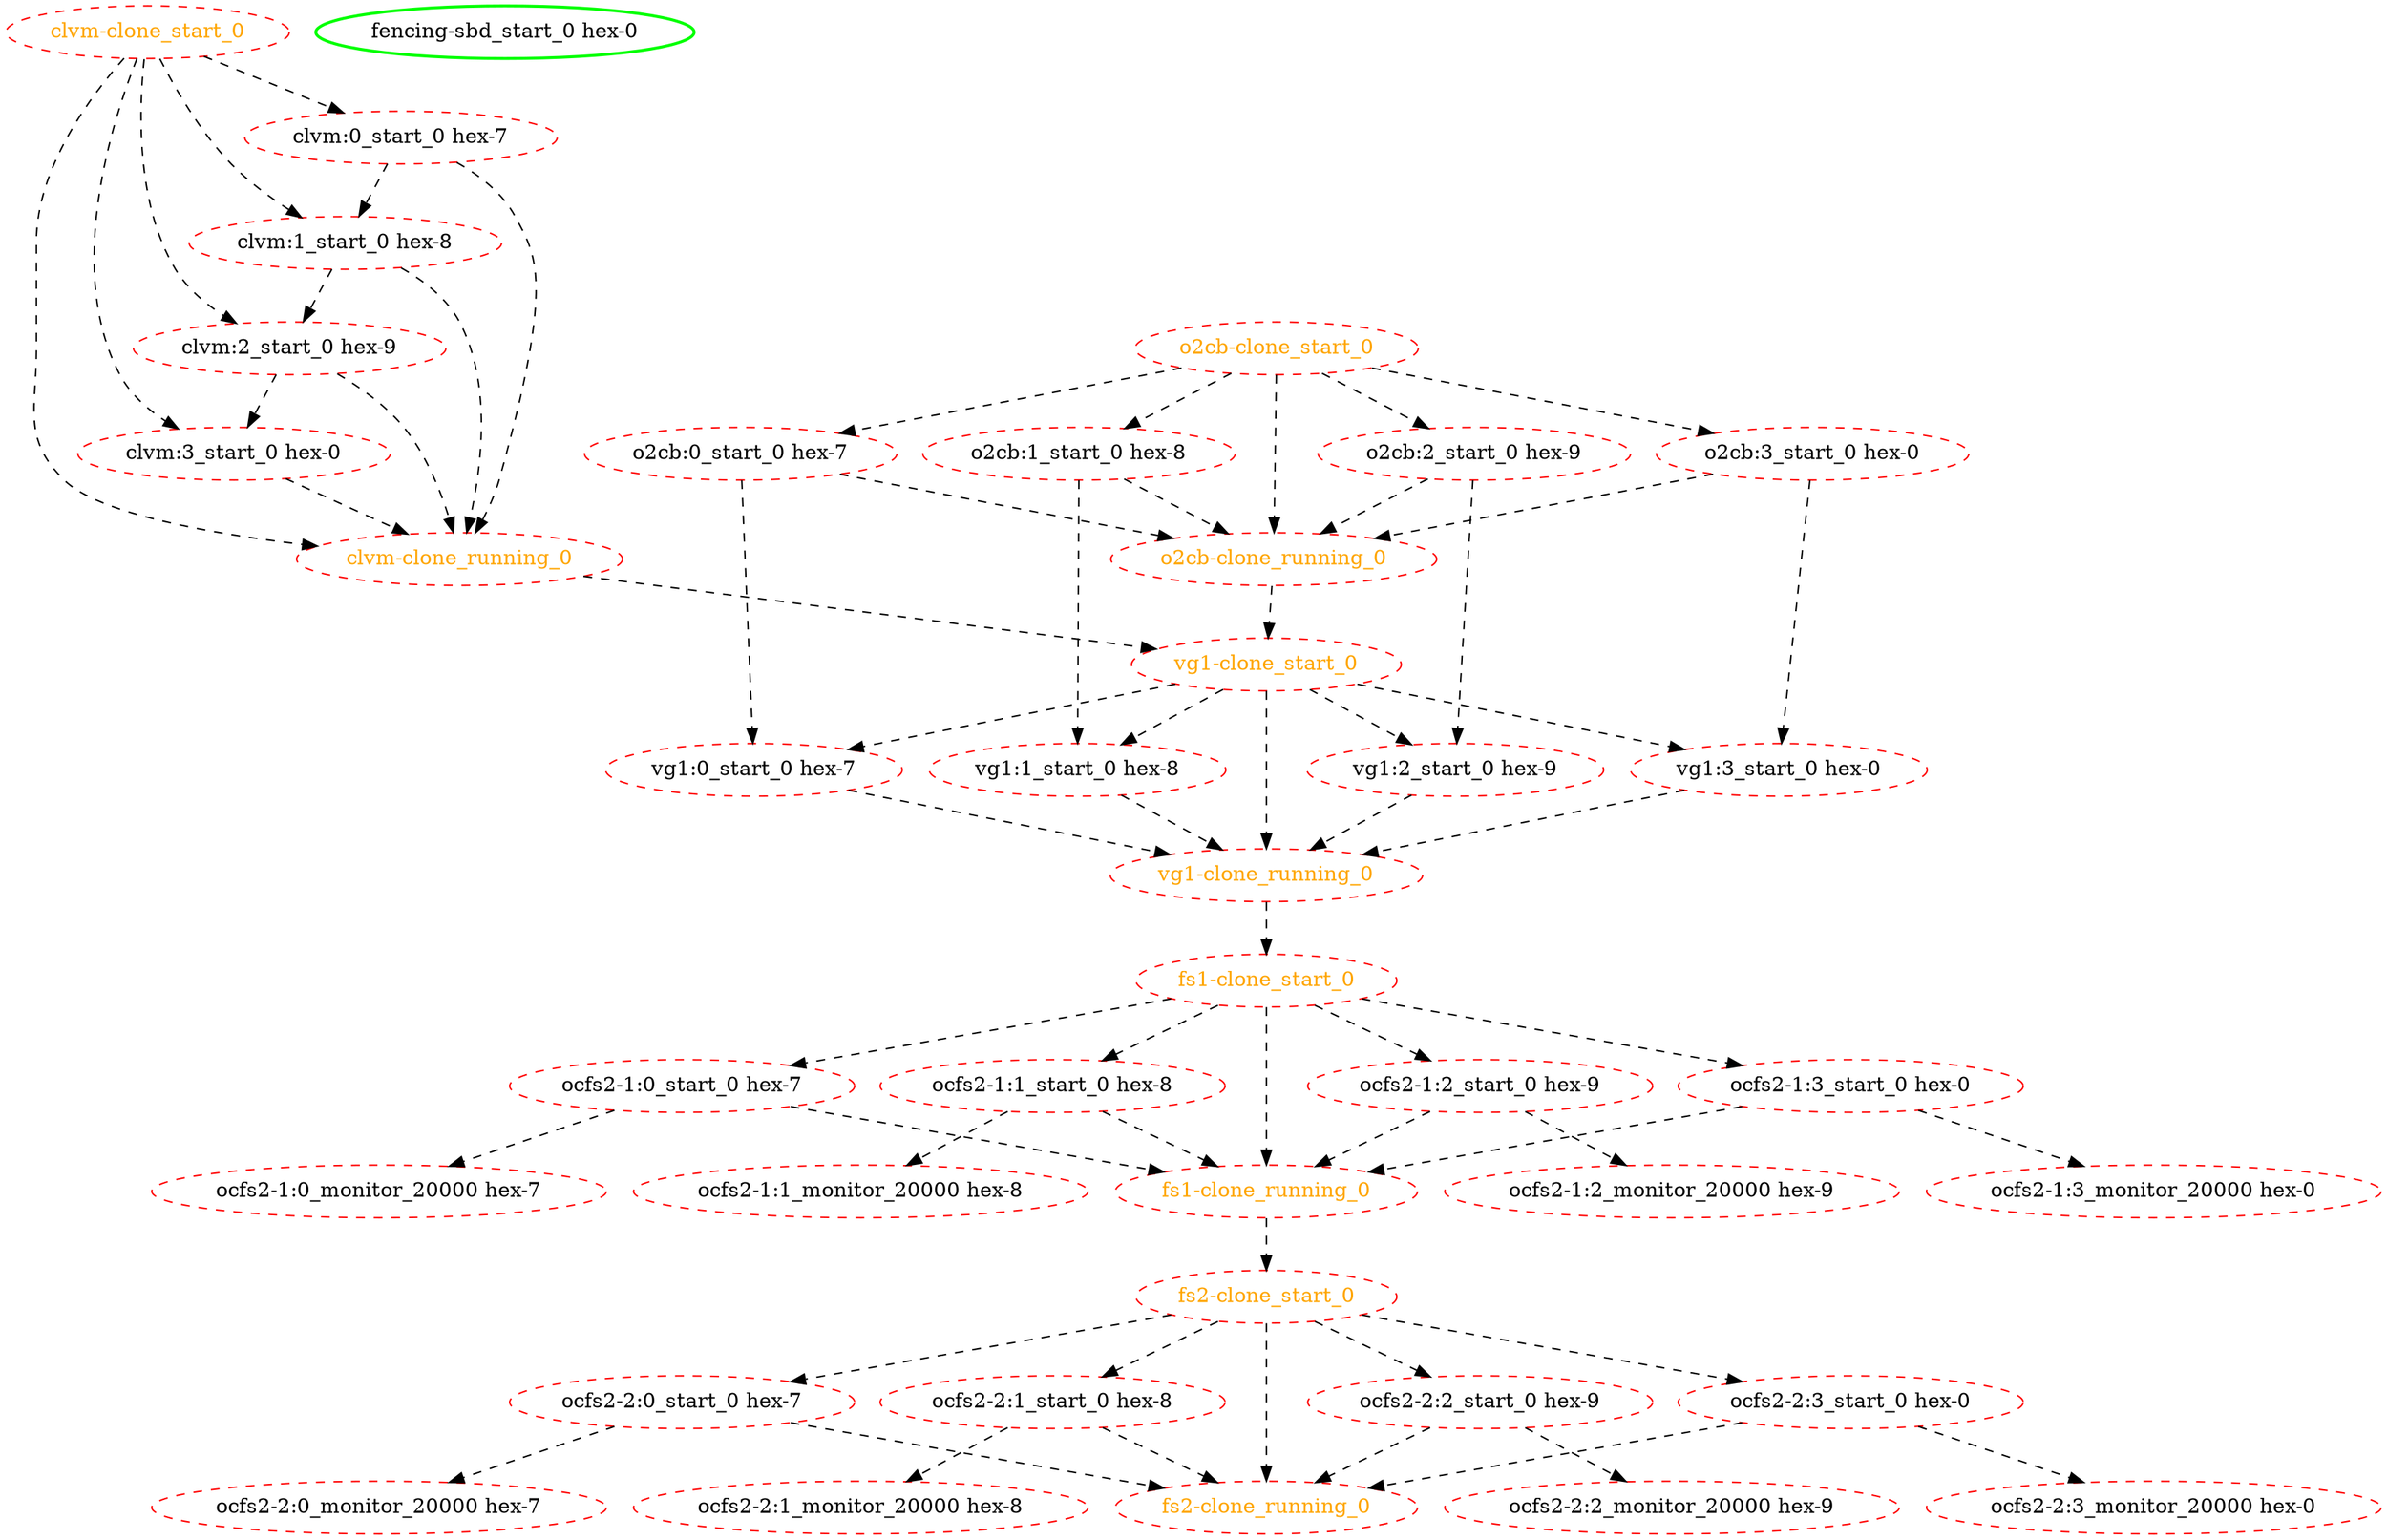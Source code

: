 digraph "g" {
"clvm-clone_running_0" -> "vg1-clone_start_0" [ style = dashed]
"clvm-clone_running_0" [ style=dashed color="red" fontcolor="orange" ]
"clvm-clone_start_0" -> "clvm-clone_running_0" [ style = dashed]
"clvm-clone_start_0" -> "clvm:0_start_0 hex-7" [ style = dashed]
"clvm-clone_start_0" -> "clvm:1_start_0 hex-8" [ style = dashed]
"clvm-clone_start_0" -> "clvm:2_start_0 hex-9" [ style = dashed]
"clvm-clone_start_0" -> "clvm:3_start_0 hex-0" [ style = dashed]
"clvm-clone_start_0" [ style=dashed color="red" fontcolor="orange" ]
"clvm:0_start_0 hex-7" -> "clvm-clone_running_0" [ style = dashed]
"clvm:0_start_0 hex-7" -> "clvm:1_start_0 hex-8" [ style = dashed]
"clvm:0_start_0 hex-7" [ style=dashed color="red" fontcolor="black" ]
"clvm:1_start_0 hex-8" -> "clvm-clone_running_0" [ style = dashed]
"clvm:1_start_0 hex-8" -> "clvm:2_start_0 hex-9" [ style = dashed]
"clvm:1_start_0 hex-8" [ style=dashed color="red" fontcolor="black" ]
"clvm:2_start_0 hex-9" -> "clvm-clone_running_0" [ style = dashed]
"clvm:2_start_0 hex-9" -> "clvm:3_start_0 hex-0" [ style = dashed]
"clvm:2_start_0 hex-9" [ style=dashed color="red" fontcolor="black" ]
"clvm:3_start_0 hex-0" -> "clvm-clone_running_0" [ style = dashed]
"clvm:3_start_0 hex-0" [ style=dashed color="red" fontcolor="black" ]
"fencing-sbd_start_0 hex-0" [ style=bold color="green" fontcolor="black" ]
"fs1-clone_running_0" -> "fs2-clone_start_0" [ style = dashed]
"fs1-clone_running_0" [ style=dashed color="red" fontcolor="orange" ]
"fs1-clone_start_0" -> "fs1-clone_running_0" [ style = dashed]
"fs1-clone_start_0" -> "ocfs2-1:0_start_0 hex-7" [ style = dashed]
"fs1-clone_start_0" -> "ocfs2-1:1_start_0 hex-8" [ style = dashed]
"fs1-clone_start_0" -> "ocfs2-1:2_start_0 hex-9" [ style = dashed]
"fs1-clone_start_0" -> "ocfs2-1:3_start_0 hex-0" [ style = dashed]
"fs1-clone_start_0" [ style=dashed color="red" fontcolor="orange" ]
"fs2-clone_running_0" [ style=dashed color="red" fontcolor="orange" ]
"fs2-clone_start_0" -> "fs2-clone_running_0" [ style = dashed]
"fs2-clone_start_0" -> "ocfs2-2:0_start_0 hex-7" [ style = dashed]
"fs2-clone_start_0" -> "ocfs2-2:1_start_0 hex-8" [ style = dashed]
"fs2-clone_start_0" -> "ocfs2-2:2_start_0 hex-9" [ style = dashed]
"fs2-clone_start_0" -> "ocfs2-2:3_start_0 hex-0" [ style = dashed]
"fs2-clone_start_0" [ style=dashed color="red" fontcolor="orange" ]
"o2cb-clone_running_0" -> "vg1-clone_start_0" [ style = dashed]
"o2cb-clone_running_0" [ style=dashed color="red" fontcolor="orange" ]
"o2cb-clone_start_0" -> "o2cb-clone_running_0" [ style = dashed]
"o2cb-clone_start_0" -> "o2cb:0_start_0 hex-7" [ style = dashed]
"o2cb-clone_start_0" -> "o2cb:1_start_0 hex-8" [ style = dashed]
"o2cb-clone_start_0" -> "o2cb:2_start_0 hex-9" [ style = dashed]
"o2cb-clone_start_0" -> "o2cb:3_start_0 hex-0" [ style = dashed]
"o2cb-clone_start_0" [ style=dashed color="red" fontcolor="orange" ]
"o2cb:0_start_0 hex-7" -> "o2cb-clone_running_0" [ style = dashed]
"o2cb:0_start_0 hex-7" -> "vg1:0_start_0 hex-7" [ style = dashed]
"o2cb:0_start_0 hex-7" [ style=dashed color="red" fontcolor="black" ]
"o2cb:1_start_0 hex-8" -> "o2cb-clone_running_0" [ style = dashed]
"o2cb:1_start_0 hex-8" -> "vg1:1_start_0 hex-8" [ style = dashed]
"o2cb:1_start_0 hex-8" [ style=dashed color="red" fontcolor="black" ]
"o2cb:2_start_0 hex-9" -> "o2cb-clone_running_0" [ style = dashed]
"o2cb:2_start_0 hex-9" -> "vg1:2_start_0 hex-9" [ style = dashed]
"o2cb:2_start_0 hex-9" [ style=dashed color="red" fontcolor="black" ]
"o2cb:3_start_0 hex-0" -> "o2cb-clone_running_0" [ style = dashed]
"o2cb:3_start_0 hex-0" -> "vg1:3_start_0 hex-0" [ style = dashed]
"o2cb:3_start_0 hex-0" [ style=dashed color="red" fontcolor="black" ]
"ocfs2-1:0_monitor_20000 hex-7" [ style=dashed color="red" fontcolor="black" ]
"ocfs2-1:0_start_0 hex-7" -> "fs1-clone_running_0" [ style = dashed]
"ocfs2-1:0_start_0 hex-7" -> "ocfs2-1:0_monitor_20000 hex-7" [ style = dashed]
"ocfs2-1:0_start_0 hex-7" [ style=dashed color="red" fontcolor="black" ]
"ocfs2-1:1_monitor_20000 hex-8" [ style=dashed color="red" fontcolor="black" ]
"ocfs2-1:1_start_0 hex-8" -> "fs1-clone_running_0" [ style = dashed]
"ocfs2-1:1_start_0 hex-8" -> "ocfs2-1:1_monitor_20000 hex-8" [ style = dashed]
"ocfs2-1:1_start_0 hex-8" [ style=dashed color="red" fontcolor="black" ]
"ocfs2-1:2_monitor_20000 hex-9" [ style=dashed color="red" fontcolor="black" ]
"ocfs2-1:2_start_0 hex-9" -> "fs1-clone_running_0" [ style = dashed]
"ocfs2-1:2_start_0 hex-9" -> "ocfs2-1:2_monitor_20000 hex-9" [ style = dashed]
"ocfs2-1:2_start_0 hex-9" [ style=dashed color="red" fontcolor="black" ]
"ocfs2-1:3_monitor_20000 hex-0" [ style=dashed color="red" fontcolor="black" ]
"ocfs2-1:3_start_0 hex-0" -> "fs1-clone_running_0" [ style = dashed]
"ocfs2-1:3_start_0 hex-0" -> "ocfs2-1:3_monitor_20000 hex-0" [ style = dashed]
"ocfs2-1:3_start_0 hex-0" [ style=dashed color="red" fontcolor="black" ]
"ocfs2-2:0_monitor_20000 hex-7" [ style=dashed color="red" fontcolor="black" ]
"ocfs2-2:0_start_0 hex-7" -> "fs2-clone_running_0" [ style = dashed]
"ocfs2-2:0_start_0 hex-7" -> "ocfs2-2:0_monitor_20000 hex-7" [ style = dashed]
"ocfs2-2:0_start_0 hex-7" [ style=dashed color="red" fontcolor="black" ]
"ocfs2-2:1_monitor_20000 hex-8" [ style=dashed color="red" fontcolor="black" ]
"ocfs2-2:1_start_0 hex-8" -> "fs2-clone_running_0" [ style = dashed]
"ocfs2-2:1_start_0 hex-8" -> "ocfs2-2:1_monitor_20000 hex-8" [ style = dashed]
"ocfs2-2:1_start_0 hex-8" [ style=dashed color="red" fontcolor="black" ]
"ocfs2-2:2_monitor_20000 hex-9" [ style=dashed color="red" fontcolor="black" ]
"ocfs2-2:2_start_0 hex-9" -> "fs2-clone_running_0" [ style = dashed]
"ocfs2-2:2_start_0 hex-9" -> "ocfs2-2:2_monitor_20000 hex-9" [ style = dashed]
"ocfs2-2:2_start_0 hex-9" [ style=dashed color="red" fontcolor="black" ]
"ocfs2-2:3_monitor_20000 hex-0" [ style=dashed color="red" fontcolor="black" ]
"ocfs2-2:3_start_0 hex-0" -> "fs2-clone_running_0" [ style = dashed]
"ocfs2-2:3_start_0 hex-0" -> "ocfs2-2:3_monitor_20000 hex-0" [ style = dashed]
"ocfs2-2:3_start_0 hex-0" [ style=dashed color="red" fontcolor="black" ]
"vg1-clone_running_0" -> "fs1-clone_start_0" [ style = dashed]
"vg1-clone_running_0" [ style=dashed color="red" fontcolor="orange" ]
"vg1-clone_start_0" -> "vg1-clone_running_0" [ style = dashed]
"vg1-clone_start_0" -> "vg1:0_start_0 hex-7" [ style = dashed]
"vg1-clone_start_0" -> "vg1:1_start_0 hex-8" [ style = dashed]
"vg1-clone_start_0" -> "vg1:2_start_0 hex-9" [ style = dashed]
"vg1-clone_start_0" -> "vg1:3_start_0 hex-0" [ style = dashed]
"vg1-clone_start_0" [ style=dashed color="red" fontcolor="orange" ]
"vg1:0_start_0 hex-7" -> "vg1-clone_running_0" [ style = dashed]
"vg1:0_start_0 hex-7" [ style=dashed color="red" fontcolor="black" ]
"vg1:1_start_0 hex-8" -> "vg1-clone_running_0" [ style = dashed]
"vg1:1_start_0 hex-8" [ style=dashed color="red" fontcolor="black" ]
"vg1:2_start_0 hex-9" -> "vg1-clone_running_0" [ style = dashed]
"vg1:2_start_0 hex-9" [ style=dashed color="red" fontcolor="black" ]
"vg1:3_start_0 hex-0" -> "vg1-clone_running_0" [ style = dashed]
"vg1:3_start_0 hex-0" [ style=dashed color="red" fontcolor="black" ]
}
